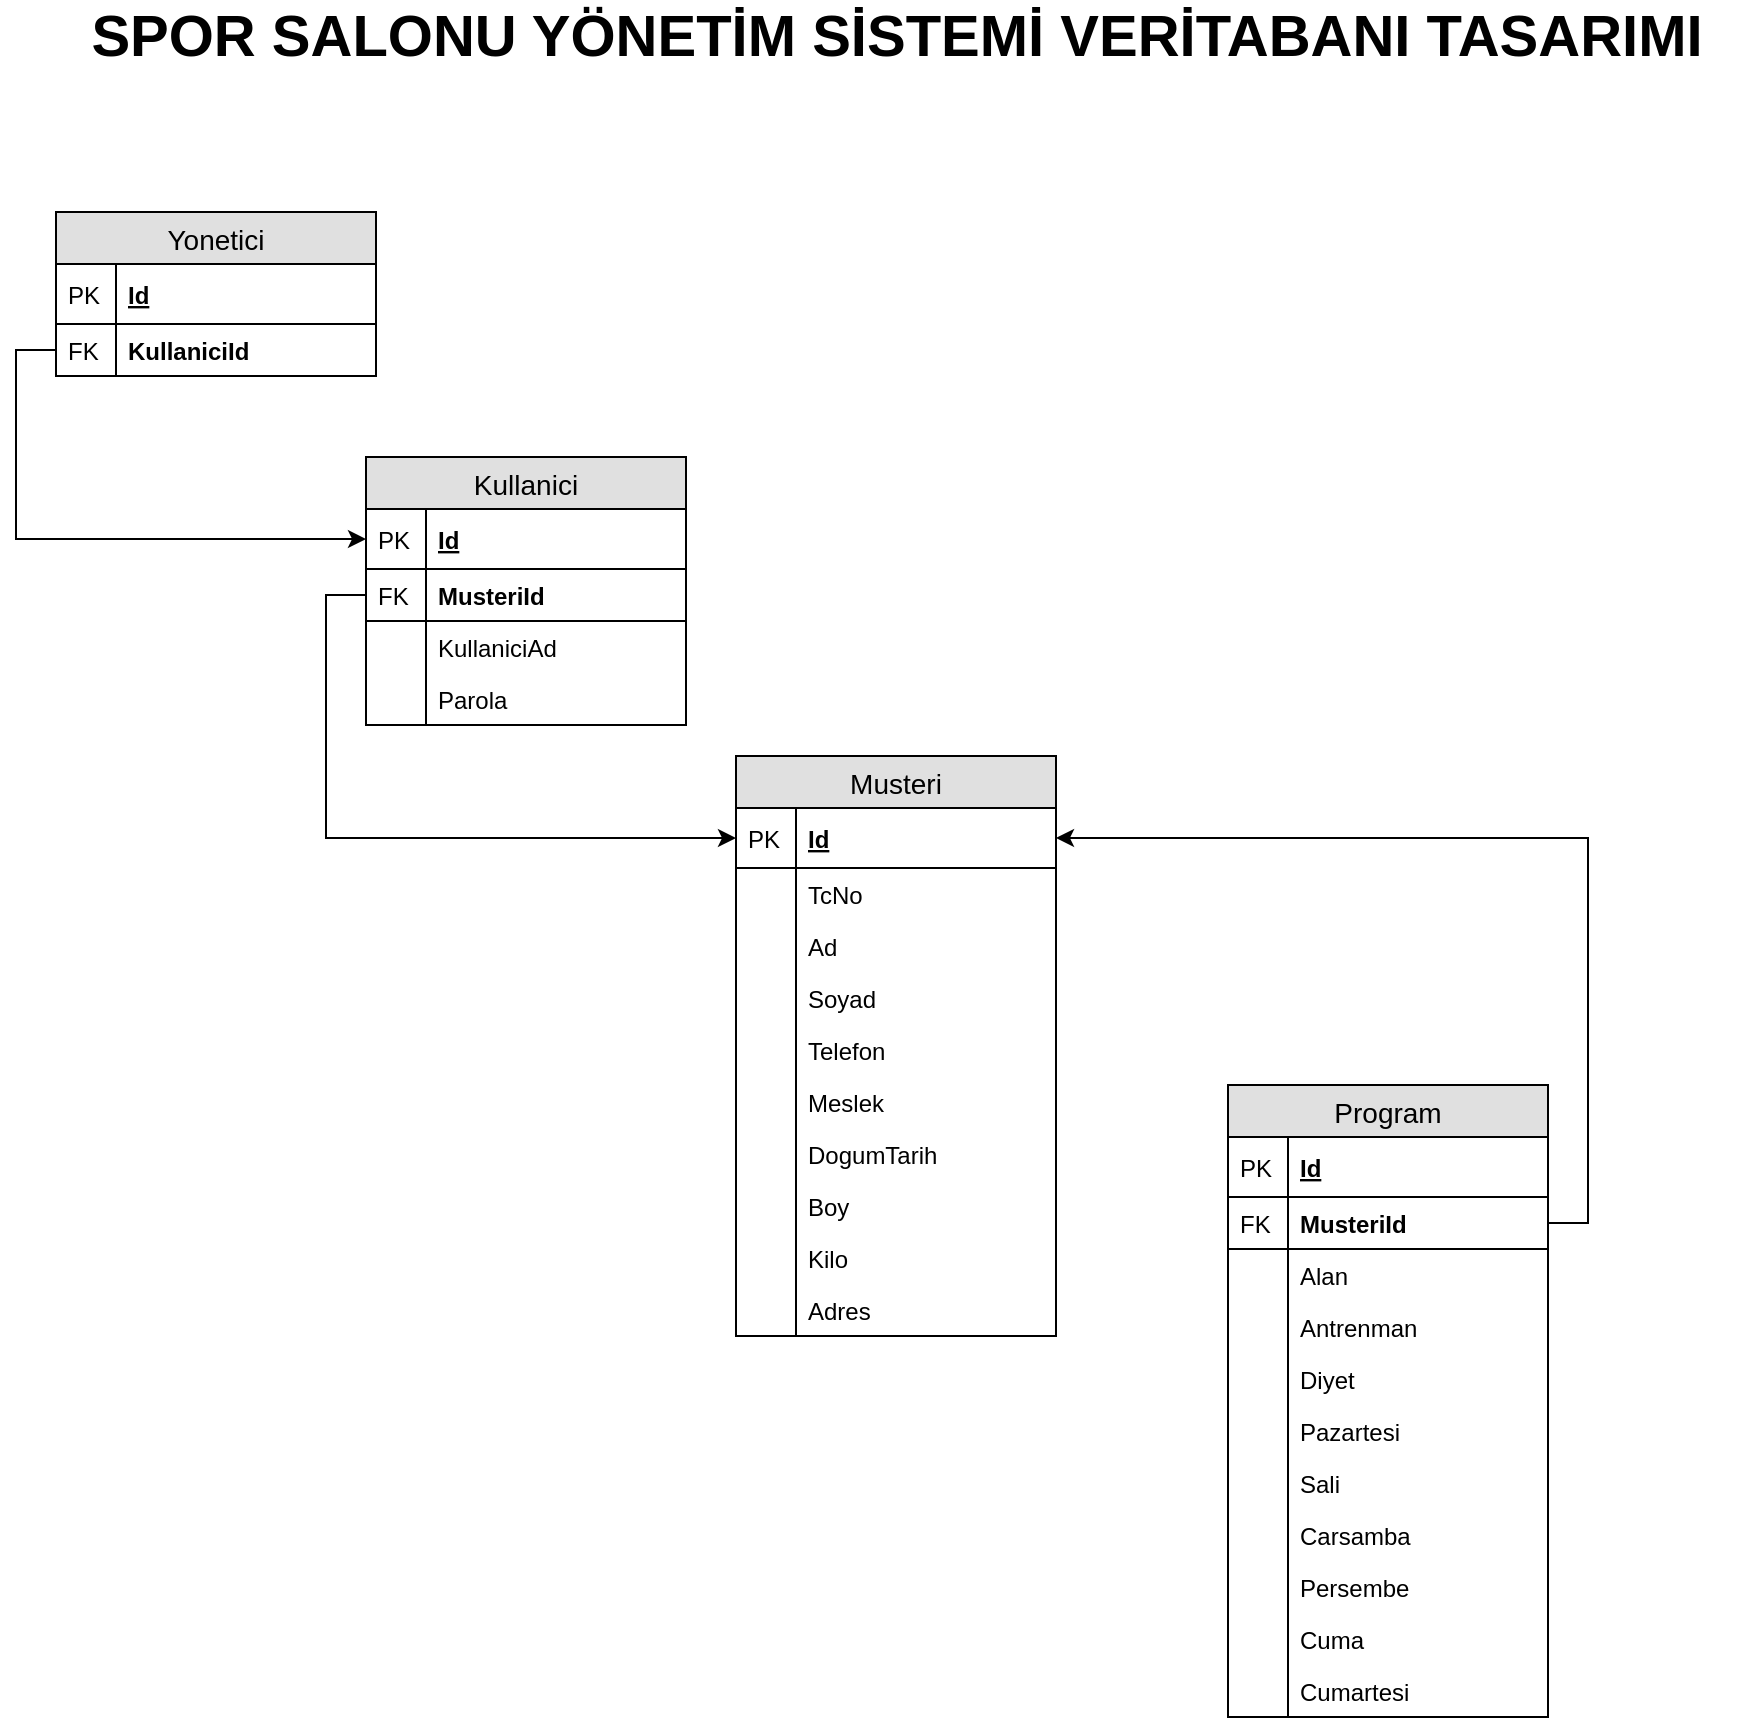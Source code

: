 <mxfile pages="1" version="11.2.5" type="device"><diagram id="ZRRTPmk3I4kG1-SSE--o" name="Sayfa -1"><mxGraphModel dx="1422" dy="834" grid="1" gridSize="10" guides="1" tooltips="1" connect="1" arrows="1" fold="1" page="1" pageScale="1" pageWidth="1169" pageHeight="827" math="0" shadow="0"><root><mxCell id="0"/><mxCell id="1" parent="0"/><mxCell id="OjyYRu3zF_x3-H4E2ceJ-12" value="Yonetici" style="swimlane;fontStyle=0;childLayout=stackLayout;horizontal=1;startSize=26;fillColor=#e0e0e0;horizontalStack=0;resizeParent=1;resizeParentMax=0;resizeLast=0;collapsible=1;marginBottom=0;swimlaneFillColor=#ffffff;align=center;fontSize=14;" parent="1" vertex="1"><mxGeometry x="164" y="138" width="160" height="82" as="geometry"/></mxCell><mxCell id="OjyYRu3zF_x3-H4E2ceJ-13" value="Id" style="shape=partialRectangle;top=0;left=0;right=0;bottom=1;align=left;verticalAlign=middle;fillColor=none;spacingLeft=34;spacingRight=4;overflow=hidden;rotatable=0;points=[[0,0.5],[1,0.5]];portConstraint=eastwest;dropTarget=0;fontStyle=5;fontSize=12;" parent="OjyYRu3zF_x3-H4E2ceJ-12" vertex="1"><mxGeometry y="26" width="160" height="30" as="geometry"/></mxCell><mxCell id="OjyYRu3zF_x3-H4E2ceJ-14" value="PK" style="shape=partialRectangle;top=0;left=0;bottom=0;fillColor=none;align=left;verticalAlign=middle;spacingLeft=4;spacingRight=4;overflow=hidden;rotatable=0;points=[];portConstraint=eastwest;part=1;fontSize=12;" parent="OjyYRu3zF_x3-H4E2ceJ-13" vertex="1" connectable="0"><mxGeometry width="30" height="30" as="geometry"/></mxCell><mxCell id="OjyYRu3zF_x3-H4E2ceJ-15" value="KullaniciId" style="shape=partialRectangle;top=0;left=0;right=0;bottom=1;align=left;verticalAlign=top;fillColor=none;spacingLeft=34;spacingRight=4;overflow=hidden;rotatable=0;points=[[0,0.5],[1,0.5]];portConstraint=eastwest;dropTarget=0;fontSize=12;fontStyle=1" parent="OjyYRu3zF_x3-H4E2ceJ-12" vertex="1"><mxGeometry y="56" width="160" height="26" as="geometry"/></mxCell><mxCell id="OjyYRu3zF_x3-H4E2ceJ-16" value="FK" style="shape=partialRectangle;top=0;left=0;bottom=0;fillColor=none;align=left;verticalAlign=top;spacingLeft=4;spacingRight=4;overflow=hidden;rotatable=0;points=[];portConstraint=eastwest;part=1;fontSize=12;" parent="OjyYRu3zF_x3-H4E2ceJ-15" vertex="1" connectable="0"><mxGeometry width="30" height="26" as="geometry"/></mxCell><mxCell id="OjyYRu3zF_x3-H4E2ceJ-24" value="Musteri" style="swimlane;fontStyle=0;childLayout=stackLayout;horizontal=1;startSize=26;fillColor=#e0e0e0;horizontalStack=0;resizeParent=1;resizeParentMax=0;resizeLast=0;collapsible=1;marginBottom=0;swimlaneFillColor=#ffffff;align=center;fontSize=14;" parent="1" vertex="1"><mxGeometry x="504" y="410" width="160" height="290" as="geometry"/></mxCell><mxCell id="OjyYRu3zF_x3-H4E2ceJ-25" value="Id" style="shape=partialRectangle;top=0;left=0;right=0;bottom=1;align=left;verticalAlign=middle;fillColor=none;spacingLeft=34;spacingRight=4;overflow=hidden;rotatable=0;points=[[0,0.5],[1,0.5]];portConstraint=eastwest;dropTarget=0;fontStyle=5;fontSize=12;" parent="OjyYRu3zF_x3-H4E2ceJ-24" vertex="1"><mxGeometry y="26" width="160" height="30" as="geometry"/></mxCell><mxCell id="OjyYRu3zF_x3-H4E2ceJ-26" value="PK" style="shape=partialRectangle;top=0;left=0;bottom=0;fillColor=none;align=left;verticalAlign=middle;spacingLeft=4;spacingRight=4;overflow=hidden;rotatable=0;points=[];portConstraint=eastwest;part=1;fontSize=12;" parent="OjyYRu3zF_x3-H4E2ceJ-25" vertex="1" connectable="0"><mxGeometry width="30" height="30" as="geometry"/></mxCell><mxCell id="OjyYRu3zF_x3-H4E2ceJ-27" value="TcNo" style="shape=partialRectangle;top=0;left=0;right=0;bottom=0;align=left;verticalAlign=top;fillColor=none;spacingLeft=34;spacingRight=4;overflow=hidden;rotatable=0;points=[[0,0.5],[1,0.5]];portConstraint=eastwest;dropTarget=0;fontSize=12;" parent="OjyYRu3zF_x3-H4E2ceJ-24" vertex="1"><mxGeometry y="56" width="160" height="26" as="geometry"/></mxCell><mxCell id="OjyYRu3zF_x3-H4E2ceJ-28" value="" style="shape=partialRectangle;top=0;left=0;bottom=0;fillColor=none;align=left;verticalAlign=top;spacingLeft=4;spacingRight=4;overflow=hidden;rotatable=0;points=[];portConstraint=eastwest;part=1;fontSize=12;" parent="OjyYRu3zF_x3-H4E2ceJ-27" vertex="1" connectable="0"><mxGeometry width="30" height="26" as="geometry"/></mxCell><mxCell id="OjyYRu3zF_x3-H4E2ceJ-29" value="Ad" style="shape=partialRectangle;top=0;left=0;right=0;bottom=0;align=left;verticalAlign=top;fillColor=none;spacingLeft=34;spacingRight=4;overflow=hidden;rotatable=0;points=[[0,0.5],[1,0.5]];portConstraint=eastwest;dropTarget=0;fontSize=12;" parent="OjyYRu3zF_x3-H4E2ceJ-24" vertex="1"><mxGeometry y="82" width="160" height="26" as="geometry"/></mxCell><mxCell id="OjyYRu3zF_x3-H4E2ceJ-30" value="" style="shape=partialRectangle;top=0;left=0;bottom=0;fillColor=none;align=left;verticalAlign=top;spacingLeft=4;spacingRight=4;overflow=hidden;rotatable=0;points=[];portConstraint=eastwest;part=1;fontSize=12;" parent="OjyYRu3zF_x3-H4E2ceJ-29" vertex="1" connectable="0"><mxGeometry width="30" height="26" as="geometry"/></mxCell><mxCell id="OjyYRu3zF_x3-H4E2ceJ-31" value="Soyad" style="shape=partialRectangle;top=0;left=0;right=0;bottom=0;align=left;verticalAlign=top;fillColor=none;spacingLeft=34;spacingRight=4;overflow=hidden;rotatable=0;points=[[0,0.5],[1,0.5]];portConstraint=eastwest;dropTarget=0;fontSize=12;" parent="OjyYRu3zF_x3-H4E2ceJ-24" vertex="1"><mxGeometry y="108" width="160" height="26" as="geometry"/></mxCell><mxCell id="OjyYRu3zF_x3-H4E2ceJ-32" value="" style="shape=partialRectangle;top=0;left=0;bottom=0;fillColor=none;align=left;verticalAlign=top;spacingLeft=4;spacingRight=4;overflow=hidden;rotatable=0;points=[];portConstraint=eastwest;part=1;fontSize=12;" parent="OjyYRu3zF_x3-H4E2ceJ-31" vertex="1" connectable="0"><mxGeometry width="30" height="26" as="geometry"/></mxCell><mxCell id="OjyYRu3zF_x3-H4E2ceJ-35" value="Telefon" style="shape=partialRectangle;top=0;left=0;right=0;bottom=0;align=left;verticalAlign=top;fillColor=none;spacingLeft=34;spacingRight=4;overflow=hidden;rotatable=0;points=[[0,0.5],[1,0.5]];portConstraint=eastwest;dropTarget=0;fontSize=12;" parent="OjyYRu3zF_x3-H4E2ceJ-24" vertex="1"><mxGeometry y="134" width="160" height="26" as="geometry"/></mxCell><mxCell id="OjyYRu3zF_x3-H4E2ceJ-36" value="" style="shape=partialRectangle;top=0;left=0;bottom=0;fillColor=none;align=left;verticalAlign=top;spacingLeft=4;spacingRight=4;overflow=hidden;rotatable=0;points=[];portConstraint=eastwest;part=1;fontSize=12;" parent="OjyYRu3zF_x3-H4E2ceJ-35" vertex="1" connectable="0"><mxGeometry width="30" height="26" as="geometry"/></mxCell><mxCell id="OjyYRu3zF_x3-H4E2ceJ-37" value="Meslek" style="shape=partialRectangle;top=0;left=0;right=0;bottom=0;align=left;verticalAlign=top;fillColor=none;spacingLeft=34;spacingRight=4;overflow=hidden;rotatable=0;points=[[0,0.5],[1,0.5]];portConstraint=eastwest;dropTarget=0;fontSize=12;" parent="OjyYRu3zF_x3-H4E2ceJ-24" vertex="1"><mxGeometry y="160" width="160" height="26" as="geometry"/></mxCell><mxCell id="OjyYRu3zF_x3-H4E2ceJ-38" value="" style="shape=partialRectangle;top=0;left=0;bottom=0;fillColor=none;align=left;verticalAlign=top;spacingLeft=4;spacingRight=4;overflow=hidden;rotatable=0;points=[];portConstraint=eastwest;part=1;fontSize=12;" parent="OjyYRu3zF_x3-H4E2ceJ-37" vertex="1" connectable="0"><mxGeometry width="30" height="26" as="geometry"/></mxCell><mxCell id="OjyYRu3zF_x3-H4E2ceJ-39" value="DogumTarih" style="shape=partialRectangle;top=0;left=0;right=0;bottom=0;align=left;verticalAlign=top;fillColor=none;spacingLeft=34;spacingRight=4;overflow=hidden;rotatable=0;points=[[0,0.5],[1,0.5]];portConstraint=eastwest;dropTarget=0;fontSize=12;" parent="OjyYRu3zF_x3-H4E2ceJ-24" vertex="1"><mxGeometry y="186" width="160" height="26" as="geometry"/></mxCell><mxCell id="OjyYRu3zF_x3-H4E2ceJ-40" value="" style="shape=partialRectangle;top=0;left=0;bottom=0;fillColor=none;align=left;verticalAlign=top;spacingLeft=4;spacingRight=4;overflow=hidden;rotatable=0;points=[];portConstraint=eastwest;part=1;fontSize=12;" parent="OjyYRu3zF_x3-H4E2ceJ-39" vertex="1" connectable="0"><mxGeometry width="30" height="26" as="geometry"/></mxCell><mxCell id="OjyYRu3zF_x3-H4E2ceJ-41" value="Boy" style="shape=partialRectangle;top=0;left=0;right=0;bottom=0;align=left;verticalAlign=top;fillColor=none;spacingLeft=34;spacingRight=4;overflow=hidden;rotatable=0;points=[[0,0.5],[1,0.5]];portConstraint=eastwest;dropTarget=0;fontSize=12;" parent="OjyYRu3zF_x3-H4E2ceJ-24" vertex="1"><mxGeometry y="212" width="160" height="26" as="geometry"/></mxCell><mxCell id="OjyYRu3zF_x3-H4E2ceJ-42" value="" style="shape=partialRectangle;top=0;left=0;bottom=0;fillColor=none;align=left;verticalAlign=top;spacingLeft=4;spacingRight=4;overflow=hidden;rotatable=0;points=[];portConstraint=eastwest;part=1;fontSize=12;" parent="OjyYRu3zF_x3-H4E2ceJ-41" vertex="1" connectable="0"><mxGeometry width="30" height="26" as="geometry"/></mxCell><mxCell id="OjyYRu3zF_x3-H4E2ceJ-43" value="Kilo" style="shape=partialRectangle;top=0;left=0;right=0;bottom=0;align=left;verticalAlign=top;fillColor=none;spacingLeft=34;spacingRight=4;overflow=hidden;rotatable=0;points=[[0,0.5],[1,0.5]];portConstraint=eastwest;dropTarget=0;fontSize=12;" parent="OjyYRu3zF_x3-H4E2ceJ-24" vertex="1"><mxGeometry y="238" width="160" height="26" as="geometry"/></mxCell><mxCell id="OjyYRu3zF_x3-H4E2ceJ-44" value="" style="shape=partialRectangle;top=0;left=0;bottom=0;fillColor=none;align=left;verticalAlign=top;spacingLeft=4;spacingRight=4;overflow=hidden;rotatable=0;points=[];portConstraint=eastwest;part=1;fontSize=12;" parent="OjyYRu3zF_x3-H4E2ceJ-43" vertex="1" connectable="0"><mxGeometry width="30" height="26" as="geometry"/></mxCell><mxCell id="OjyYRu3zF_x3-H4E2ceJ-45" value="Adres" style="shape=partialRectangle;top=0;left=0;right=0;bottom=0;align=left;verticalAlign=top;fillColor=none;spacingLeft=34;spacingRight=4;overflow=hidden;rotatable=0;points=[[0,0.5],[1,0.5]];portConstraint=eastwest;dropTarget=0;fontSize=12;" parent="OjyYRu3zF_x3-H4E2ceJ-24" vertex="1"><mxGeometry y="264" width="160" height="26" as="geometry"/></mxCell><mxCell id="OjyYRu3zF_x3-H4E2ceJ-46" value="" style="shape=partialRectangle;top=0;left=0;bottom=0;fillColor=none;align=left;verticalAlign=top;spacingLeft=4;spacingRight=4;overflow=hidden;rotatable=0;points=[];portConstraint=eastwest;part=1;fontSize=12;" parent="OjyYRu3zF_x3-H4E2ceJ-45" vertex="1" connectable="0"><mxGeometry width="30" height="26" as="geometry"/></mxCell><mxCell id="OjyYRu3zF_x3-H4E2ceJ-61" style="edgeStyle=orthogonalEdgeStyle;rounded=0;orthogonalLoop=1;jettySize=auto;html=1;entryX=1;entryY=0.5;entryDx=0;entryDy=0;exitX=1;exitY=0.5;exitDx=0;exitDy=0;" parent="1" source="OjyYRu3zF_x3-H4E2ceJ-53" target="OjyYRu3zF_x3-H4E2ceJ-25" edge="1"><mxGeometry relative="1" as="geometry"/></mxCell><mxCell id="OjyYRu3zF_x3-H4E2ceJ-50" value="Program" style="swimlane;fontStyle=0;childLayout=stackLayout;horizontal=1;startSize=26;fillColor=#e0e0e0;horizontalStack=0;resizeParent=1;resizeParentMax=0;resizeLast=0;collapsible=1;marginBottom=0;swimlaneFillColor=#ffffff;align=center;fontSize=14;" parent="1" vertex="1"><mxGeometry x="750" y="574.5" width="160" height="316" as="geometry"/></mxCell><mxCell id="OjyYRu3zF_x3-H4E2ceJ-51" value="Id" style="shape=partialRectangle;top=0;left=0;right=0;bottom=1;align=left;verticalAlign=middle;fillColor=none;spacingLeft=34;spacingRight=4;overflow=hidden;rotatable=0;points=[[0,0.5],[1,0.5]];portConstraint=eastwest;dropTarget=0;fontStyle=5;fontSize=12;" parent="OjyYRu3zF_x3-H4E2ceJ-50" vertex="1"><mxGeometry y="26" width="160" height="30" as="geometry"/></mxCell><mxCell id="OjyYRu3zF_x3-H4E2ceJ-52" value="PK" style="shape=partialRectangle;top=0;left=0;bottom=0;fillColor=none;align=left;verticalAlign=middle;spacingLeft=4;spacingRight=4;overflow=hidden;rotatable=0;points=[];portConstraint=eastwest;part=1;fontSize=12;" parent="OjyYRu3zF_x3-H4E2ceJ-51" vertex="1" connectable="0"><mxGeometry width="30" height="30" as="geometry"/></mxCell><mxCell id="OjyYRu3zF_x3-H4E2ceJ-53" value="MusteriId" style="shape=partialRectangle;top=0;left=0;right=0;bottom=1;align=left;verticalAlign=top;fillColor=none;spacingLeft=34;spacingRight=4;overflow=hidden;rotatable=0;points=[[0,0.5],[1,0.5]];portConstraint=eastwest;dropTarget=0;fontSize=12;fontStyle=1" parent="OjyYRu3zF_x3-H4E2ceJ-50" vertex="1"><mxGeometry y="56" width="160" height="26" as="geometry"/></mxCell><mxCell id="OjyYRu3zF_x3-H4E2ceJ-54" value="FK" style="shape=partialRectangle;top=0;left=0;bottom=0;fillColor=none;align=left;verticalAlign=top;spacingLeft=4;spacingRight=4;overflow=hidden;rotatable=0;points=[];portConstraint=eastwest;part=1;fontSize=12;" parent="OjyYRu3zF_x3-H4E2ceJ-53" vertex="1" connectable="0"><mxGeometry width="30" height="26" as="geometry"/></mxCell><mxCell id="OjyYRu3zF_x3-H4E2ceJ-55" value="Alan" style="shape=partialRectangle;top=0;left=0;right=0;bottom=0;align=left;verticalAlign=top;fillColor=none;spacingLeft=34;spacingRight=4;overflow=hidden;rotatable=0;points=[[0,0.5],[1,0.5]];portConstraint=eastwest;dropTarget=0;fontSize=12;" parent="OjyYRu3zF_x3-H4E2ceJ-50" vertex="1"><mxGeometry y="82" width="160" height="26" as="geometry"/></mxCell><mxCell id="OjyYRu3zF_x3-H4E2ceJ-56" value="" style="shape=partialRectangle;top=0;left=0;bottom=0;fillColor=none;align=left;verticalAlign=top;spacingLeft=4;spacingRight=4;overflow=hidden;rotatable=0;points=[];portConstraint=eastwest;part=1;fontSize=12;" parent="OjyYRu3zF_x3-H4E2ceJ-55" vertex="1" connectable="0"><mxGeometry width="30" height="26" as="geometry"/></mxCell><mxCell id="OjyYRu3zF_x3-H4E2ceJ-57" value="Antrenman" style="shape=partialRectangle;top=0;left=0;right=0;bottom=0;align=left;verticalAlign=top;fillColor=none;spacingLeft=34;spacingRight=4;overflow=hidden;rotatable=0;points=[[0,0.5],[1,0.5]];portConstraint=eastwest;dropTarget=0;fontSize=12;" parent="OjyYRu3zF_x3-H4E2ceJ-50" vertex="1"><mxGeometry y="108" width="160" height="26" as="geometry"/></mxCell><mxCell id="OjyYRu3zF_x3-H4E2ceJ-58" value="" style="shape=partialRectangle;top=0;left=0;bottom=0;fillColor=none;align=left;verticalAlign=top;spacingLeft=4;spacingRight=4;overflow=hidden;rotatable=0;points=[];portConstraint=eastwest;part=1;fontSize=12;" parent="OjyYRu3zF_x3-H4E2ceJ-57" vertex="1" connectable="0"><mxGeometry width="30" height="26" as="geometry"/></mxCell><mxCell id="OjyYRu3zF_x3-H4E2ceJ-62" value="Diyet" style="shape=partialRectangle;top=0;left=0;right=0;bottom=0;align=left;verticalAlign=top;fillColor=none;spacingLeft=34;spacingRight=4;overflow=hidden;rotatable=0;points=[[0,0.5],[1,0.5]];portConstraint=eastwest;dropTarget=0;fontSize=12;" parent="OjyYRu3zF_x3-H4E2ceJ-50" vertex="1"><mxGeometry y="134" width="160" height="26" as="geometry"/></mxCell><mxCell id="OjyYRu3zF_x3-H4E2ceJ-63" value="" style="shape=partialRectangle;top=0;left=0;bottom=0;fillColor=none;align=left;verticalAlign=top;spacingLeft=4;spacingRight=4;overflow=hidden;rotatable=0;points=[];portConstraint=eastwest;part=1;fontSize=12;" parent="OjyYRu3zF_x3-H4E2ceJ-62" vertex="1" connectable="0"><mxGeometry width="30" height="26" as="geometry"/></mxCell><mxCell id="OjyYRu3zF_x3-H4E2ceJ-64" value="Pazartesi" style="shape=partialRectangle;top=0;left=0;right=0;bottom=0;align=left;verticalAlign=top;fillColor=none;spacingLeft=34;spacingRight=4;overflow=hidden;rotatable=0;points=[[0,0.5],[1,0.5]];portConstraint=eastwest;dropTarget=0;fontSize=12;" parent="OjyYRu3zF_x3-H4E2ceJ-50" vertex="1"><mxGeometry y="160" width="160" height="26" as="geometry"/></mxCell><mxCell id="OjyYRu3zF_x3-H4E2ceJ-65" value="" style="shape=partialRectangle;top=0;left=0;bottom=0;fillColor=none;align=left;verticalAlign=top;spacingLeft=4;spacingRight=4;overflow=hidden;rotatable=0;points=[];portConstraint=eastwest;part=1;fontSize=12;" parent="OjyYRu3zF_x3-H4E2ceJ-64" vertex="1" connectable="0"><mxGeometry width="30" height="26" as="geometry"/></mxCell><mxCell id="OjyYRu3zF_x3-H4E2ceJ-66" value="Sali" style="shape=partialRectangle;top=0;left=0;right=0;bottom=0;align=left;verticalAlign=top;fillColor=none;spacingLeft=34;spacingRight=4;overflow=hidden;rotatable=0;points=[[0,0.5],[1,0.5]];portConstraint=eastwest;dropTarget=0;fontSize=12;" parent="OjyYRu3zF_x3-H4E2ceJ-50" vertex="1"><mxGeometry y="186" width="160" height="26" as="geometry"/></mxCell><mxCell id="OjyYRu3zF_x3-H4E2ceJ-67" value="" style="shape=partialRectangle;top=0;left=0;bottom=0;fillColor=none;align=left;verticalAlign=top;spacingLeft=4;spacingRight=4;overflow=hidden;rotatable=0;points=[];portConstraint=eastwest;part=1;fontSize=12;" parent="OjyYRu3zF_x3-H4E2ceJ-66" vertex="1" connectable="0"><mxGeometry width="30" height="26" as="geometry"/></mxCell><mxCell id="OjyYRu3zF_x3-H4E2ceJ-68" value="Carsamba" style="shape=partialRectangle;top=0;left=0;right=0;bottom=0;align=left;verticalAlign=top;fillColor=none;spacingLeft=34;spacingRight=4;overflow=hidden;rotatable=0;points=[[0,0.5],[1,0.5]];portConstraint=eastwest;dropTarget=0;fontSize=12;" parent="OjyYRu3zF_x3-H4E2ceJ-50" vertex="1"><mxGeometry y="212" width="160" height="26" as="geometry"/></mxCell><mxCell id="OjyYRu3zF_x3-H4E2ceJ-69" value="" style="shape=partialRectangle;top=0;left=0;bottom=0;fillColor=none;align=left;verticalAlign=top;spacingLeft=4;spacingRight=4;overflow=hidden;rotatable=0;points=[];portConstraint=eastwest;part=1;fontSize=12;" parent="OjyYRu3zF_x3-H4E2ceJ-68" vertex="1" connectable="0"><mxGeometry width="30" height="26" as="geometry"/></mxCell><mxCell id="OjyYRu3zF_x3-H4E2ceJ-70" value="Persembe" style="shape=partialRectangle;top=0;left=0;right=0;bottom=0;align=left;verticalAlign=top;fillColor=none;spacingLeft=34;spacingRight=4;overflow=hidden;rotatable=0;points=[[0,0.5],[1,0.5]];portConstraint=eastwest;dropTarget=0;fontSize=12;" parent="OjyYRu3zF_x3-H4E2ceJ-50" vertex="1"><mxGeometry y="238" width="160" height="26" as="geometry"/></mxCell><mxCell id="OjyYRu3zF_x3-H4E2ceJ-71" value="" style="shape=partialRectangle;top=0;left=0;bottom=0;fillColor=none;align=left;verticalAlign=top;spacingLeft=4;spacingRight=4;overflow=hidden;rotatable=0;points=[];portConstraint=eastwest;part=1;fontSize=12;" parent="OjyYRu3zF_x3-H4E2ceJ-70" vertex="1" connectable="0"><mxGeometry width="30" height="26" as="geometry"/></mxCell><mxCell id="OjyYRu3zF_x3-H4E2ceJ-72" value="Cuma" style="shape=partialRectangle;top=0;left=0;right=0;bottom=0;align=left;verticalAlign=top;fillColor=none;spacingLeft=34;spacingRight=4;overflow=hidden;rotatable=0;points=[[0,0.5],[1,0.5]];portConstraint=eastwest;dropTarget=0;fontSize=12;" parent="OjyYRu3zF_x3-H4E2ceJ-50" vertex="1"><mxGeometry y="264" width="160" height="26" as="geometry"/></mxCell><mxCell id="OjyYRu3zF_x3-H4E2ceJ-73" value="" style="shape=partialRectangle;top=0;left=0;bottom=0;fillColor=none;align=left;verticalAlign=top;spacingLeft=4;spacingRight=4;overflow=hidden;rotatable=0;points=[];portConstraint=eastwest;part=1;fontSize=12;" parent="OjyYRu3zF_x3-H4E2ceJ-72" vertex="1" connectable="0"><mxGeometry width="30" height="26" as="geometry"/></mxCell><mxCell id="OjyYRu3zF_x3-H4E2ceJ-74" value="Cumartesi" style="shape=partialRectangle;top=0;left=0;right=0;bottom=0;align=left;verticalAlign=top;fillColor=none;spacingLeft=34;spacingRight=4;overflow=hidden;rotatable=0;points=[[0,0.5],[1,0.5]];portConstraint=eastwest;dropTarget=0;fontSize=12;" parent="OjyYRu3zF_x3-H4E2ceJ-50" vertex="1"><mxGeometry y="290" width="160" height="26" as="geometry"/></mxCell><mxCell id="OjyYRu3zF_x3-H4E2ceJ-75" value="" style="shape=partialRectangle;top=0;left=0;bottom=0;fillColor=none;align=left;verticalAlign=top;spacingLeft=4;spacingRight=4;overflow=hidden;rotatable=0;points=[];portConstraint=eastwest;part=1;fontSize=12;" parent="OjyYRu3zF_x3-H4E2ceJ-74" vertex="1" connectable="0"><mxGeometry width="30" height="26" as="geometry"/></mxCell><mxCell id="OjyYRu3zF_x3-H4E2ceJ-91" value="Kullanici" style="swimlane;fontStyle=0;childLayout=stackLayout;horizontal=1;startSize=26;fillColor=#e0e0e0;horizontalStack=0;resizeParent=1;resizeParentMax=0;resizeLast=0;collapsible=1;marginBottom=0;swimlaneFillColor=#ffffff;align=center;fontSize=14;" parent="1" vertex="1"><mxGeometry x="319" y="260.5" width="160" height="134" as="geometry"/></mxCell><mxCell id="OjyYRu3zF_x3-H4E2ceJ-92" value="Id" style="shape=partialRectangle;top=0;left=0;right=0;bottom=1;align=left;verticalAlign=middle;fillColor=none;spacingLeft=34;spacingRight=4;overflow=hidden;rotatable=0;points=[[0,0.5],[1,0.5]];portConstraint=eastwest;dropTarget=0;fontStyle=5;fontSize=12;" parent="OjyYRu3zF_x3-H4E2ceJ-91" vertex="1"><mxGeometry y="26" width="160" height="30" as="geometry"/></mxCell><mxCell id="OjyYRu3zF_x3-H4E2ceJ-93" value="PK" style="shape=partialRectangle;top=0;left=0;bottom=0;fillColor=none;align=left;verticalAlign=middle;spacingLeft=4;spacingRight=4;overflow=hidden;rotatable=0;points=[];portConstraint=eastwest;part=1;fontSize=12;" parent="OjyYRu3zF_x3-H4E2ceJ-92" vertex="1" connectable="0"><mxGeometry width="30" height="30" as="geometry"/></mxCell><mxCell id="OjyYRu3zF_x3-H4E2ceJ-94" value="MusteriId" style="shape=partialRectangle;top=0;left=0;right=0;bottom=1;align=left;verticalAlign=top;fillColor=none;spacingLeft=34;spacingRight=4;overflow=hidden;rotatable=0;points=[[0,0.5],[1,0.5]];portConstraint=eastwest;dropTarget=0;fontSize=12;fontStyle=1" parent="OjyYRu3zF_x3-H4E2ceJ-91" vertex="1"><mxGeometry y="56" width="160" height="26" as="geometry"/></mxCell><mxCell id="OjyYRu3zF_x3-H4E2ceJ-95" value="FK" style="shape=partialRectangle;top=0;left=0;bottom=0;fillColor=none;align=left;verticalAlign=top;spacingLeft=4;spacingRight=4;overflow=hidden;rotatable=0;points=[];portConstraint=eastwest;part=1;fontSize=12;" parent="OjyYRu3zF_x3-H4E2ceJ-94" vertex="1" connectable="0"><mxGeometry width="30" height="26" as="geometry"/></mxCell><mxCell id="OjyYRu3zF_x3-H4E2ceJ-96" value="KullaniciAd" style="shape=partialRectangle;top=0;left=0;right=0;bottom=0;align=left;verticalAlign=top;fillColor=none;spacingLeft=34;spacingRight=4;overflow=hidden;rotatable=0;points=[[0,0.5],[1,0.5]];portConstraint=eastwest;dropTarget=0;fontSize=12;" parent="OjyYRu3zF_x3-H4E2ceJ-91" vertex="1"><mxGeometry y="82" width="160" height="26" as="geometry"/></mxCell><mxCell id="OjyYRu3zF_x3-H4E2ceJ-97" value="" style="shape=partialRectangle;top=0;left=0;bottom=0;fillColor=none;align=left;verticalAlign=top;spacingLeft=4;spacingRight=4;overflow=hidden;rotatable=0;points=[];portConstraint=eastwest;part=1;fontSize=12;" parent="OjyYRu3zF_x3-H4E2ceJ-96" vertex="1" connectable="0"><mxGeometry width="30" height="26" as="geometry"/></mxCell><mxCell id="OjyYRu3zF_x3-H4E2ceJ-98" value="Parola" style="shape=partialRectangle;top=0;left=0;right=0;bottom=0;align=left;verticalAlign=top;fillColor=none;spacingLeft=34;spacingRight=4;overflow=hidden;rotatable=0;points=[[0,0.5],[1,0.5]];portConstraint=eastwest;dropTarget=0;fontSize=12;" parent="OjyYRu3zF_x3-H4E2ceJ-91" vertex="1"><mxGeometry y="108" width="160" height="26" as="geometry"/></mxCell><mxCell id="OjyYRu3zF_x3-H4E2ceJ-99" value="" style="shape=partialRectangle;top=0;left=0;bottom=0;fillColor=none;align=left;verticalAlign=top;spacingLeft=4;spacingRight=4;overflow=hidden;rotatable=0;points=[];portConstraint=eastwest;part=1;fontSize=12;" parent="OjyYRu3zF_x3-H4E2ceJ-98" vertex="1" connectable="0"><mxGeometry width="30" height="26" as="geometry"/></mxCell><mxCell id="OjyYRu3zF_x3-H4E2ceJ-103" style="edgeStyle=orthogonalEdgeStyle;rounded=0;orthogonalLoop=1;jettySize=auto;html=1;exitX=0;exitY=0.5;exitDx=0;exitDy=0;entryX=0;entryY=0.5;entryDx=0;entryDy=0;" parent="1" source="OjyYRu3zF_x3-H4E2ceJ-15" target="OjyYRu3zF_x3-H4E2ceJ-92" edge="1"><mxGeometry relative="1" as="geometry"/></mxCell><mxCell id="OjyYRu3zF_x3-H4E2ceJ-104" style="edgeStyle=orthogonalEdgeStyle;rounded=0;orthogonalLoop=1;jettySize=auto;html=1;exitX=0;exitY=0.5;exitDx=0;exitDy=0;entryX=0;entryY=0.5;entryDx=0;entryDy=0;" parent="1" source="OjyYRu3zF_x3-H4E2ceJ-94" target="OjyYRu3zF_x3-H4E2ceJ-25" edge="1"><mxGeometry relative="1" as="geometry"/></mxCell><mxCell id="OjyYRu3zF_x3-H4E2ceJ-105" value="&lt;font size=&quot;1&quot;&gt;&lt;b style=&quot;font-size: 29px&quot;&gt;SPOR SALONU YÖNETİM SİSTEMİ VERİTABANI TASARIMI&lt;/b&gt;&lt;/font&gt;" style="text;html=1;strokeColor=none;fillColor=none;align=center;verticalAlign=middle;whiteSpace=wrap;rounded=0;" parent="1" vertex="1"><mxGeometry x="164" y="40" width="841" height="20" as="geometry"/></mxCell></root></mxGraphModel></diagram></mxfile>